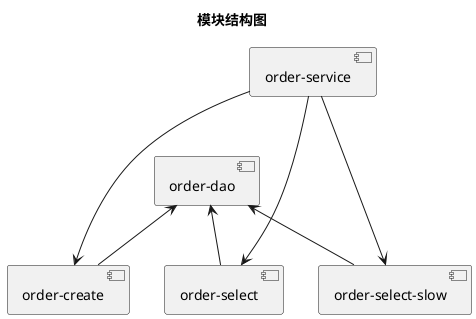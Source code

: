 @startuml

title 模块结构图

[order-service] ---> [order-create]
[order-service] ---> [order-select]
[order-service] ---> [order-select-slow]

[order-dao] <-- [order-create]
[order-dao] <-- [order-select]
[order-dao] <-- [order-select-slow]

@enduml